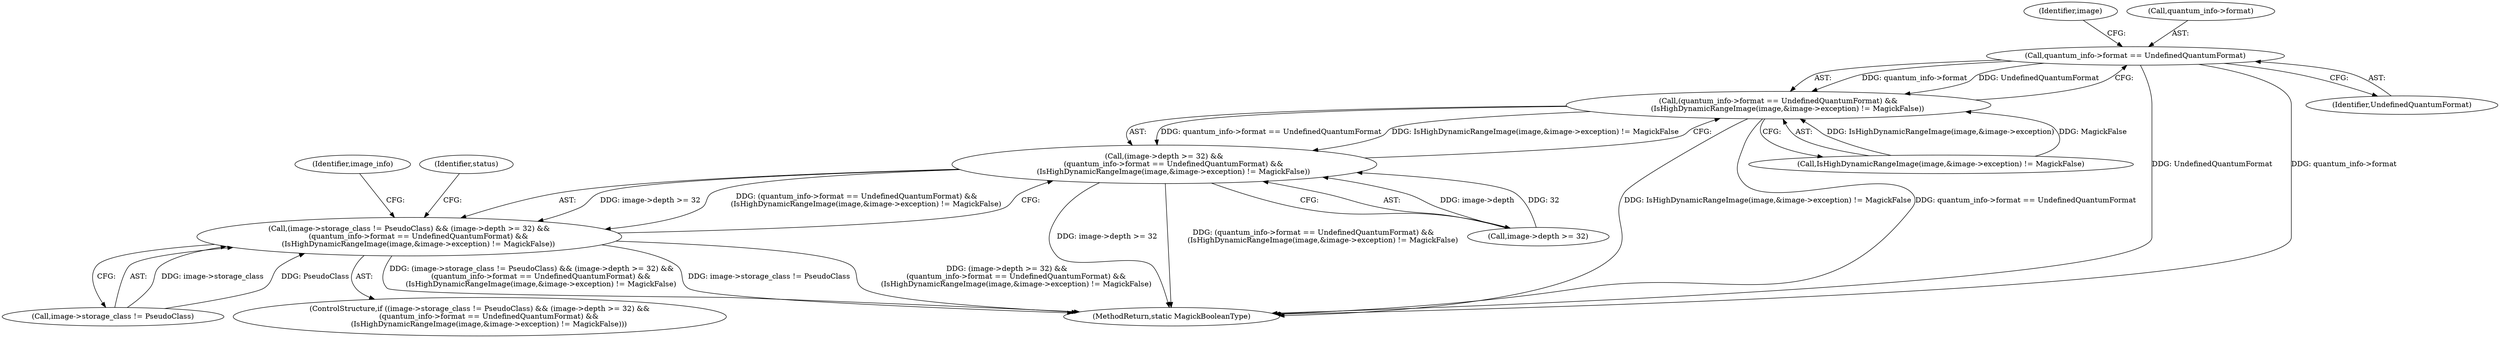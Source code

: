 digraph "0_ImageMagick_f983dcdf9c178e0cbc49608a78713c5669aa1bb5@pointer" {
"1000422" [label="(Call,quantum_info->format == UndefinedQuantumFormat)"];
"1000421" [label="(Call,(quantum_info->format == UndefinedQuantumFormat) &&\n        (IsHighDynamicRangeImage(image,&image->exception) != MagickFalse))"];
"1000415" [label="(Call,(image->depth >= 32) &&\n        (quantum_info->format == UndefinedQuantumFormat) &&\n        (IsHighDynamicRangeImage(image,&image->exception) != MagickFalse))"];
"1000409" [label="(Call,(image->storage_class != PseudoClass) && (image->depth >= 32) &&\n        (quantum_info->format == UndefinedQuantumFormat) &&\n        (IsHighDynamicRangeImage(image,&image->exception) != MagickFalse))"];
"1002792" [label="(MethodReturn,static MagickBooleanType)"];
"1000422" [label="(Call,quantum_info->format == UndefinedQuantumFormat)"];
"1000410" [label="(Call,image->storage_class != PseudoClass)"];
"1000409" [label="(Call,(image->storage_class != PseudoClass) && (image->depth >= 32) &&\n        (quantum_info->format == UndefinedQuantumFormat) &&\n        (IsHighDynamicRangeImage(image,&image->exception) != MagickFalse))"];
"1000429" [label="(Identifier,image)"];
"1000421" [label="(Call,(quantum_info->format == UndefinedQuantumFormat) &&\n        (IsHighDynamicRangeImage(image,&image->exception) != MagickFalse))"];
"1000454" [label="(Identifier,image_info)"];
"1000423" [label="(Call,quantum_info->format)"];
"1000427" [label="(Call,IsHighDynamicRangeImage(image,&image->exception) != MagickFalse)"];
"1000416" [label="(Call,image->depth >= 32)"];
"1000408" [label="(ControlStructure,if ((image->storage_class != PseudoClass) && (image->depth >= 32) &&\n        (quantum_info->format == UndefinedQuantumFormat) &&\n        (IsHighDynamicRangeImage(image,&image->exception) != MagickFalse)))"];
"1000437" [label="(Identifier,status)"];
"1000426" [label="(Identifier,UndefinedQuantumFormat)"];
"1000415" [label="(Call,(image->depth >= 32) &&\n        (quantum_info->format == UndefinedQuantumFormat) &&\n        (IsHighDynamicRangeImage(image,&image->exception) != MagickFalse))"];
"1000422" -> "1000421"  [label="AST: "];
"1000422" -> "1000426"  [label="CFG: "];
"1000423" -> "1000422"  [label="AST: "];
"1000426" -> "1000422"  [label="AST: "];
"1000429" -> "1000422"  [label="CFG: "];
"1000421" -> "1000422"  [label="CFG: "];
"1000422" -> "1002792"  [label="DDG: UndefinedQuantumFormat"];
"1000422" -> "1002792"  [label="DDG: quantum_info->format"];
"1000422" -> "1000421"  [label="DDG: quantum_info->format"];
"1000422" -> "1000421"  [label="DDG: UndefinedQuantumFormat"];
"1000421" -> "1000415"  [label="AST: "];
"1000421" -> "1000427"  [label="CFG: "];
"1000427" -> "1000421"  [label="AST: "];
"1000415" -> "1000421"  [label="CFG: "];
"1000421" -> "1002792"  [label="DDG: IsHighDynamicRangeImage(image,&image->exception) != MagickFalse"];
"1000421" -> "1002792"  [label="DDG: quantum_info->format == UndefinedQuantumFormat"];
"1000421" -> "1000415"  [label="DDG: quantum_info->format == UndefinedQuantumFormat"];
"1000421" -> "1000415"  [label="DDG: IsHighDynamicRangeImage(image,&image->exception) != MagickFalse"];
"1000427" -> "1000421"  [label="DDG: IsHighDynamicRangeImage(image,&image->exception)"];
"1000427" -> "1000421"  [label="DDG: MagickFalse"];
"1000415" -> "1000409"  [label="AST: "];
"1000415" -> "1000416"  [label="CFG: "];
"1000416" -> "1000415"  [label="AST: "];
"1000409" -> "1000415"  [label="CFG: "];
"1000415" -> "1002792"  [label="DDG: image->depth >= 32"];
"1000415" -> "1002792"  [label="DDG: (quantum_info->format == UndefinedQuantumFormat) &&\n        (IsHighDynamicRangeImage(image,&image->exception) != MagickFalse)"];
"1000415" -> "1000409"  [label="DDG: image->depth >= 32"];
"1000415" -> "1000409"  [label="DDG: (quantum_info->format == UndefinedQuantumFormat) &&\n        (IsHighDynamicRangeImage(image,&image->exception) != MagickFalse)"];
"1000416" -> "1000415"  [label="DDG: image->depth"];
"1000416" -> "1000415"  [label="DDG: 32"];
"1000409" -> "1000408"  [label="AST: "];
"1000409" -> "1000410"  [label="CFG: "];
"1000410" -> "1000409"  [label="AST: "];
"1000437" -> "1000409"  [label="CFG: "];
"1000454" -> "1000409"  [label="CFG: "];
"1000409" -> "1002792"  [label="DDG: (image->storage_class != PseudoClass) && (image->depth >= 32) &&\n        (quantum_info->format == UndefinedQuantumFormat) &&\n        (IsHighDynamicRangeImage(image,&image->exception) != MagickFalse)"];
"1000409" -> "1002792"  [label="DDG: image->storage_class != PseudoClass"];
"1000409" -> "1002792"  [label="DDG: (image->depth >= 32) &&\n        (quantum_info->format == UndefinedQuantumFormat) &&\n        (IsHighDynamicRangeImage(image,&image->exception) != MagickFalse)"];
"1000410" -> "1000409"  [label="DDG: image->storage_class"];
"1000410" -> "1000409"  [label="DDG: PseudoClass"];
}
